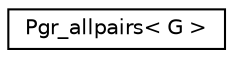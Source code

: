 digraph "Graphical Class Hierarchy"
{
  edge [fontname="Helvetica",fontsize="10",labelfontname="Helvetica",labelfontsize="10"];
  node [fontname="Helvetica",fontsize="10",shape=record];
  rankdir="LR";
  Node0 [label="Pgr_allpairs\< G \>",height=0.2,width=0.4,color="black", fillcolor="white", style="filled",URL="$classPgr__allpairs.html"];
}
